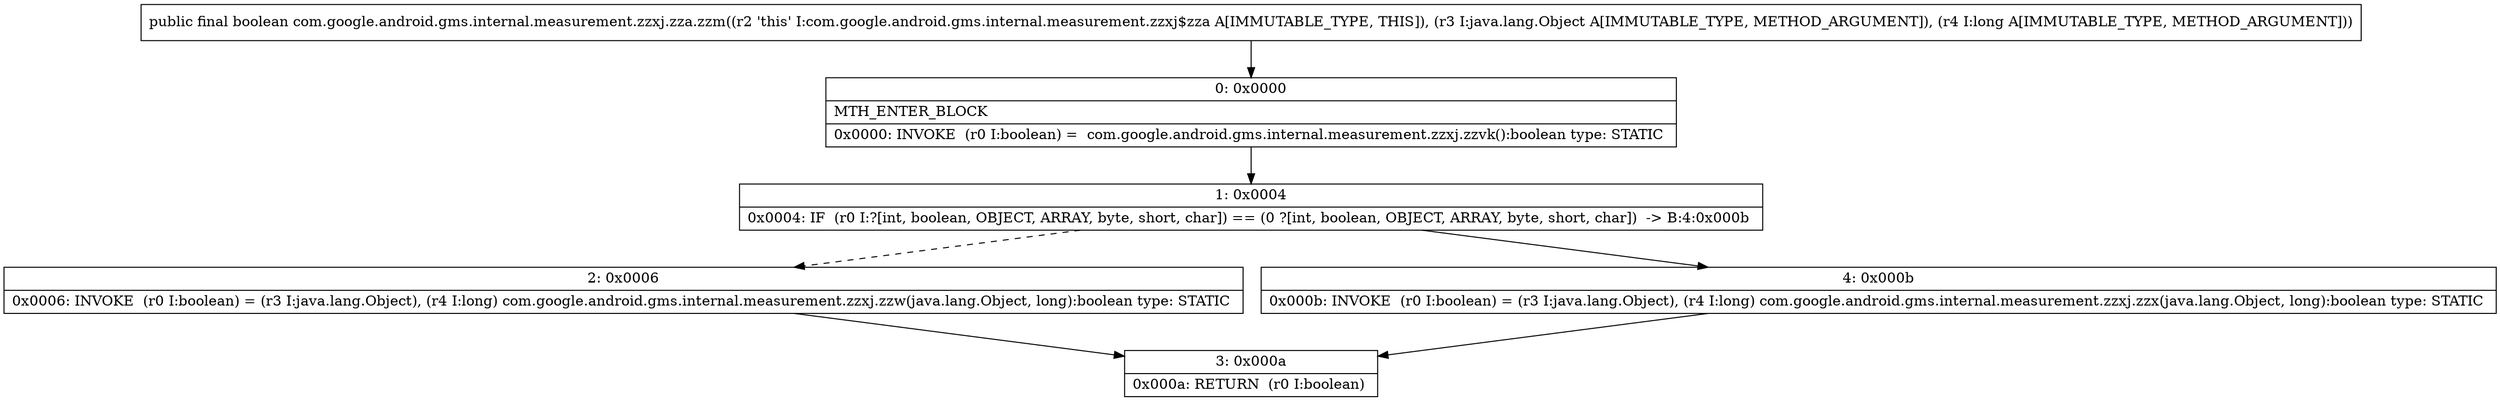 digraph "CFG forcom.google.android.gms.internal.measurement.zzxj.zza.zzm(Ljava\/lang\/Object;J)Z" {
Node_0 [shape=record,label="{0\:\ 0x0000|MTH_ENTER_BLOCK\l|0x0000: INVOKE  (r0 I:boolean) =  com.google.android.gms.internal.measurement.zzxj.zzvk():boolean type: STATIC \l}"];
Node_1 [shape=record,label="{1\:\ 0x0004|0x0004: IF  (r0 I:?[int, boolean, OBJECT, ARRAY, byte, short, char]) == (0 ?[int, boolean, OBJECT, ARRAY, byte, short, char])  \-\> B:4:0x000b \l}"];
Node_2 [shape=record,label="{2\:\ 0x0006|0x0006: INVOKE  (r0 I:boolean) = (r3 I:java.lang.Object), (r4 I:long) com.google.android.gms.internal.measurement.zzxj.zzw(java.lang.Object, long):boolean type: STATIC \l}"];
Node_3 [shape=record,label="{3\:\ 0x000a|0x000a: RETURN  (r0 I:boolean) \l}"];
Node_4 [shape=record,label="{4\:\ 0x000b|0x000b: INVOKE  (r0 I:boolean) = (r3 I:java.lang.Object), (r4 I:long) com.google.android.gms.internal.measurement.zzxj.zzx(java.lang.Object, long):boolean type: STATIC \l}"];
MethodNode[shape=record,label="{public final boolean com.google.android.gms.internal.measurement.zzxj.zza.zzm((r2 'this' I:com.google.android.gms.internal.measurement.zzxj$zza A[IMMUTABLE_TYPE, THIS]), (r3 I:java.lang.Object A[IMMUTABLE_TYPE, METHOD_ARGUMENT]), (r4 I:long A[IMMUTABLE_TYPE, METHOD_ARGUMENT])) }"];
MethodNode -> Node_0;
Node_0 -> Node_1;
Node_1 -> Node_2[style=dashed];
Node_1 -> Node_4;
Node_2 -> Node_3;
Node_4 -> Node_3;
}

